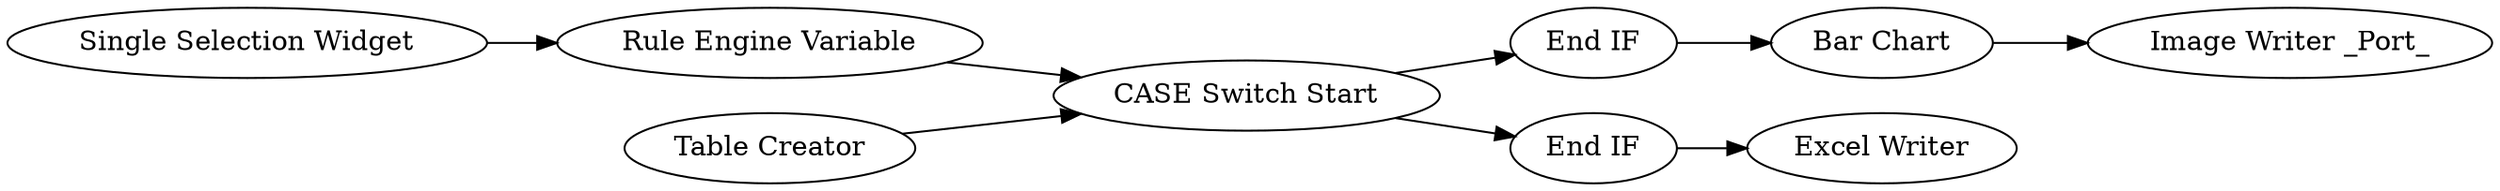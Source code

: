 digraph {
	16 -> 13
	15 -> 16
	1 -> 15
	12 -> 4
	5 -> 1
	4 -> 1
	1 -> 14
	14 -> 9
	5 [label="Table Creator"]
	16 [label="Bar Chart"]
	13 [label="Image Writer _Port_"]
	1 [label="CASE Switch Start"]
	9 [label="Excel Writer"]
	4 [label="Rule Engine Variable"]
	15 [label="End IF"]
	14 [label="End IF"]
	12 [label="Single Selection Widget"]
	rankdir=LR
}
